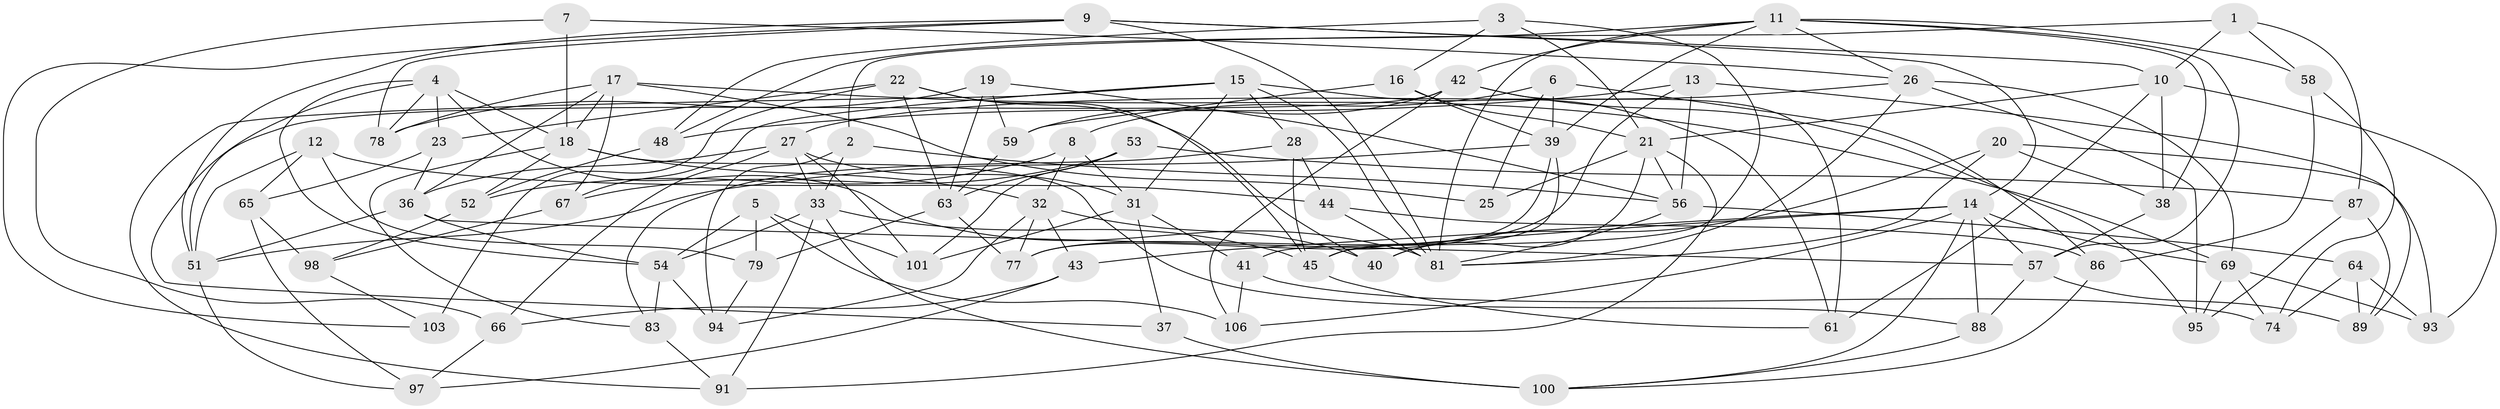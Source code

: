 // original degree distribution, {4: 1.0}
// Generated by graph-tools (version 1.1) at 2025/20/03/04/25 18:20:33]
// undirected, 76 vertices, 180 edges
graph export_dot {
graph [start="1"]
  node [color=gray90,style=filled];
  1;
  2;
  3;
  4 [super="+85"];
  5;
  6;
  7;
  8;
  9 [super="+24"];
  10 [super="+73"];
  11 [super="+72+68"];
  12;
  13;
  14 [super="+46"];
  15 [super="+84"];
  16;
  17 [super="+49"];
  18 [super="+29+60"];
  19;
  20;
  21 [super="+30+55"];
  22 [super="+34"];
  23;
  25;
  26 [super="+99"];
  27 [super="+92"];
  28;
  31 [super="+35"];
  32 [super="+50"];
  33 [super="+105"];
  36 [super="+104"];
  37;
  38;
  39 [super="+71"];
  40;
  41;
  42 [super="+70"];
  43;
  44;
  45 [super="+62"];
  48;
  51 [super="+107"];
  52;
  53;
  54 [super="+80"];
  56 [super="+96"];
  57 [super="+90"];
  58;
  59;
  61;
  63 [super="+75"];
  64;
  65;
  66;
  67;
  69 [super="+76"];
  74;
  77;
  78;
  79;
  81 [super="+82"];
  83;
  86;
  87;
  88;
  89;
  91;
  93;
  94;
  95;
  97;
  98;
  100 [super="+102"];
  101;
  103;
  106;
  1 -- 87;
  1 -- 2;
  1 -- 58;
  1 -- 10;
  2 -- 94;
  2 -- 33;
  2 -- 56;
  3 -- 41;
  3 -- 48;
  3 -- 16;
  3 -- 21;
  4 -- 54;
  4 -- 78;
  4 -- 37;
  4 -- 81;
  4 -- 18;
  4 -- 23;
  5 -- 54;
  5 -- 79;
  5 -- 101;
  5 -- 106;
  6 -- 25;
  6 -- 86;
  6 -- 8;
  6 -- 39;
  7 -- 26;
  7 -- 66;
  7 -- 18 [weight=2];
  8 -- 52;
  8 -- 32;
  8 -- 31;
  9 -- 14;
  9 -- 78;
  9 -- 81;
  9 -- 10;
  9 -- 51;
  9 -- 103;
  10 -- 61;
  10 -- 38;
  10 -- 93;
  10 -- 21;
  11 -- 58;
  11 -- 48;
  11 -- 38;
  11 -- 81;
  11 -- 26;
  11 -- 42;
  11 -- 39;
  11 -- 57;
  12 -- 65;
  12 -- 44;
  12 -- 79;
  12 -- 51;
  13 -- 56;
  13 -- 48;
  13 -- 77;
  13 -- 89;
  14 -- 88;
  14 -- 100;
  14 -- 69;
  14 -- 106;
  14 -- 43;
  14 -- 45;
  14 -- 57;
  15 -- 81;
  15 -- 31;
  15 -- 67;
  15 -- 91;
  15 -- 28;
  15 -- 61;
  16 -- 59;
  16 -- 39;
  16 -- 21;
  17 -- 78;
  17 -- 67;
  17 -- 25;
  17 -- 18;
  17 -- 36;
  17 -- 69;
  18 -- 88;
  18 -- 83;
  18 -- 32;
  18 -- 52;
  19 -- 59;
  19 -- 56;
  19 -- 78;
  19 -- 63;
  20 -- 38;
  20 -- 93;
  20 -- 40;
  20 -- 81;
  21 -- 25 [weight=2];
  21 -- 91;
  21 -- 40;
  21 -- 56;
  22 -- 103 [weight=2];
  22 -- 23;
  22 -- 40;
  22 -- 63;
  22 -- 45;
  23 -- 65;
  23 -- 36;
  26 -- 27;
  26 -- 81;
  26 -- 95;
  26 -- 69;
  27 -- 33;
  27 -- 101;
  27 -- 66;
  27 -- 31;
  27 -- 36;
  28 -- 44;
  28 -- 45;
  28 -- 83;
  31 -- 101;
  31 -- 41;
  31 -- 37;
  32 -- 40;
  32 -- 77;
  32 -- 43;
  32 -- 94;
  33 -- 91;
  33 -- 100;
  33 -- 54;
  33 -- 45;
  36 -- 57;
  36 -- 54;
  36 -- 51;
  37 -- 100 [weight=2];
  38 -- 57;
  39 -- 77;
  39 -- 45;
  39 -- 51;
  41 -- 74;
  41 -- 106;
  42 -- 61;
  42 -- 95;
  42 -- 59;
  42 -- 106;
  42 -- 51;
  43 -- 97;
  43 -- 66;
  44 -- 86;
  44 -- 81;
  45 -- 61;
  48 -- 52;
  51 -- 97;
  52 -- 98;
  53 -- 87;
  53 -- 101;
  53 -- 67;
  53 -- 63;
  54 -- 83;
  54 -- 94;
  56 -- 81;
  56 -- 64;
  57 -- 88;
  57 -- 89;
  58 -- 86;
  58 -- 74;
  59 -- 63;
  63 -- 77;
  63 -- 79;
  64 -- 89;
  64 -- 93;
  64 -- 74;
  65 -- 98;
  65 -- 97;
  66 -- 97;
  67 -- 98;
  69 -- 93;
  69 -- 74;
  69 -- 95;
  79 -- 94;
  83 -- 91;
  86 -- 100;
  87 -- 95;
  87 -- 89;
  88 -- 100;
  98 -- 103;
}
